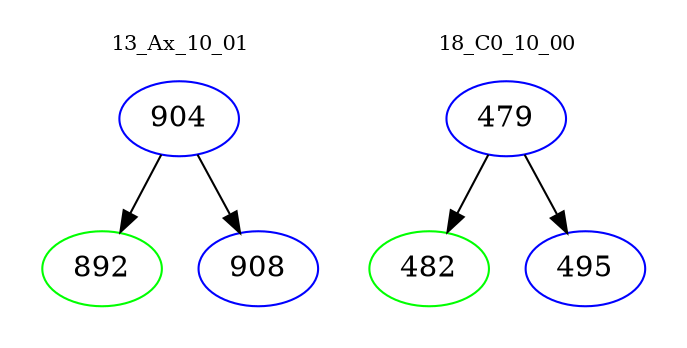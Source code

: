 digraph{
subgraph cluster_0 {
color = white
label = "13_Ax_10_01";
fontsize=10;
T0_904 [label="904", color="blue"]
T0_904 -> T0_892 [color="black"]
T0_892 [label="892", color="green"]
T0_904 -> T0_908 [color="black"]
T0_908 [label="908", color="blue"]
}
subgraph cluster_1 {
color = white
label = "18_C0_10_00";
fontsize=10;
T1_479 [label="479", color="blue"]
T1_479 -> T1_482 [color="black"]
T1_482 [label="482", color="green"]
T1_479 -> T1_495 [color="black"]
T1_495 [label="495", color="blue"]
}
}
